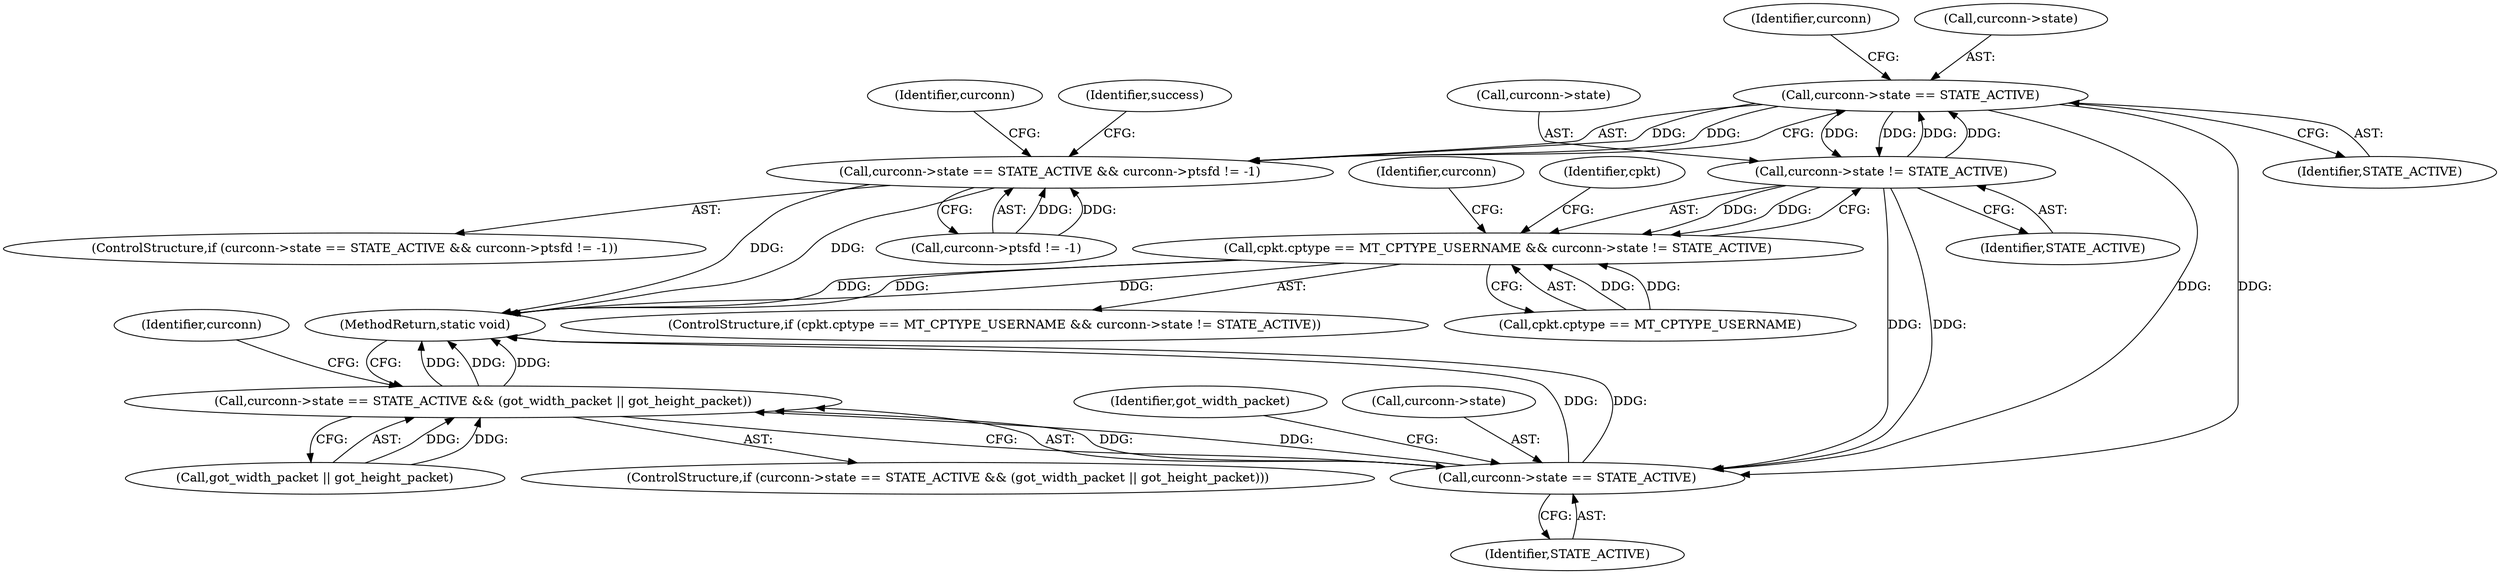 digraph "0_MAC-Telnet_b69d11727d4f0f8cf719c79e3fb700f55ca03e9a_1@pointer" {
"1000414" [label="(Call,curconn->state == STATE_ACTIVE)"];
"1000241" [label="(Call,curconn->state != STATE_ACTIVE)"];
"1000414" [label="(Call,curconn->state == STATE_ACTIVE)"];
"1000235" [label="(Call,cpkt.cptype == MT_CPTYPE_USERNAME && curconn->state != STATE_ACTIVE)"];
"1000413" [label="(Call,curconn->state == STATE_ACTIVE && curconn->ptsfd != -1)"];
"1000465" [label="(Call,curconn->state == STATE_ACTIVE)"];
"1000464" [label="(Call,curconn->state == STATE_ACTIVE && (got_width_packet || got_height_packet))"];
"1000414" [label="(Call,curconn->state == STATE_ACTIVE)"];
"1000418" [label="(Identifier,STATE_ACTIVE)"];
"1000421" [label="(Identifier,curconn)"];
"1000234" [label="(ControlStructure,if (cpkt.cptype == MT_CPTYPE_USERNAME && curconn->state != STATE_ACTIVE))"];
"1000249" [label="(Identifier,curconn)"];
"1000412" [label="(ControlStructure,if (curconn->state == STATE_ACTIVE && curconn->ptsfd != -1))"];
"1000484" [label="(MethodReturn,static void)"];
"1000464" [label="(Call,curconn->state == STATE_ACTIVE && (got_width_packet || got_height_packet))"];
"1000470" [label="(Call,got_width_packet || got_height_packet)"];
"1000463" [label="(ControlStructure,if (curconn->state == STATE_ACTIVE && (got_width_packet || got_height_packet)))"];
"1000235" [label="(Call,cpkt.cptype == MT_CPTYPE_USERNAME && curconn->state != STATE_ACTIVE)"];
"1000428" [label="(Identifier,curconn)"];
"1000449" [label="(Identifier,success)"];
"1000241" [label="(Call,curconn->state != STATE_ACTIVE)"];
"1000419" [label="(Call,curconn->ptsfd != -1)"];
"1000465" [label="(Call,curconn->state == STATE_ACTIVE)"];
"1000476" [label="(Identifier,curconn)"];
"1000469" [label="(Identifier,STATE_ACTIVE)"];
"1000242" [label="(Call,curconn->state)"];
"1000415" [label="(Call,curconn->state)"];
"1000236" [label="(Call,cpkt.cptype == MT_CPTYPE_USERNAME)"];
"1000285" [label="(Identifier,cpkt)"];
"1000413" [label="(Call,curconn->state == STATE_ACTIVE && curconn->ptsfd != -1)"];
"1000471" [label="(Identifier,got_width_packet)"];
"1000466" [label="(Call,curconn->state)"];
"1000245" [label="(Identifier,STATE_ACTIVE)"];
"1000414" -> "1000413"  [label="AST: "];
"1000414" -> "1000418"  [label="CFG: "];
"1000415" -> "1000414"  [label="AST: "];
"1000418" -> "1000414"  [label="AST: "];
"1000421" -> "1000414"  [label="CFG: "];
"1000413" -> "1000414"  [label="CFG: "];
"1000414" -> "1000241"  [label="DDG: "];
"1000414" -> "1000241"  [label="DDG: "];
"1000414" -> "1000413"  [label="DDG: "];
"1000414" -> "1000413"  [label="DDG: "];
"1000241" -> "1000414"  [label="DDG: "];
"1000241" -> "1000414"  [label="DDG: "];
"1000414" -> "1000465"  [label="DDG: "];
"1000414" -> "1000465"  [label="DDG: "];
"1000241" -> "1000235"  [label="AST: "];
"1000241" -> "1000245"  [label="CFG: "];
"1000242" -> "1000241"  [label="AST: "];
"1000245" -> "1000241"  [label="AST: "];
"1000235" -> "1000241"  [label="CFG: "];
"1000241" -> "1000235"  [label="DDG: "];
"1000241" -> "1000235"  [label="DDG: "];
"1000241" -> "1000465"  [label="DDG: "];
"1000241" -> "1000465"  [label="DDG: "];
"1000235" -> "1000234"  [label="AST: "];
"1000235" -> "1000236"  [label="CFG: "];
"1000236" -> "1000235"  [label="AST: "];
"1000249" -> "1000235"  [label="CFG: "];
"1000285" -> "1000235"  [label="CFG: "];
"1000235" -> "1000484"  [label="DDG: "];
"1000235" -> "1000484"  [label="DDG: "];
"1000235" -> "1000484"  [label="DDG: "];
"1000236" -> "1000235"  [label="DDG: "];
"1000236" -> "1000235"  [label="DDG: "];
"1000413" -> "1000412"  [label="AST: "];
"1000413" -> "1000419"  [label="CFG: "];
"1000419" -> "1000413"  [label="AST: "];
"1000428" -> "1000413"  [label="CFG: "];
"1000449" -> "1000413"  [label="CFG: "];
"1000413" -> "1000484"  [label="DDG: "];
"1000413" -> "1000484"  [label="DDG: "];
"1000419" -> "1000413"  [label="DDG: "];
"1000419" -> "1000413"  [label="DDG: "];
"1000465" -> "1000464"  [label="AST: "];
"1000465" -> "1000469"  [label="CFG: "];
"1000466" -> "1000465"  [label="AST: "];
"1000469" -> "1000465"  [label="AST: "];
"1000471" -> "1000465"  [label="CFG: "];
"1000464" -> "1000465"  [label="CFG: "];
"1000465" -> "1000484"  [label="DDG: "];
"1000465" -> "1000484"  [label="DDG: "];
"1000465" -> "1000464"  [label="DDG: "];
"1000465" -> "1000464"  [label="DDG: "];
"1000464" -> "1000463"  [label="AST: "];
"1000464" -> "1000470"  [label="CFG: "];
"1000470" -> "1000464"  [label="AST: "];
"1000476" -> "1000464"  [label="CFG: "];
"1000484" -> "1000464"  [label="CFG: "];
"1000464" -> "1000484"  [label="DDG: "];
"1000464" -> "1000484"  [label="DDG: "];
"1000464" -> "1000484"  [label="DDG: "];
"1000470" -> "1000464"  [label="DDG: "];
"1000470" -> "1000464"  [label="DDG: "];
}
